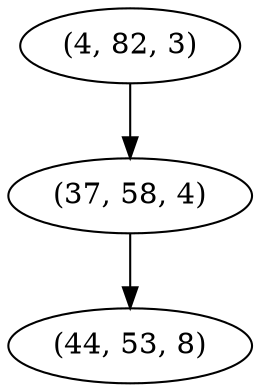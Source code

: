 digraph tree {
    "(4, 82, 3)";
    "(37, 58, 4)";
    "(44, 53, 8)";
    "(4, 82, 3)" -> "(37, 58, 4)";
    "(37, 58, 4)" -> "(44, 53, 8)";
}
